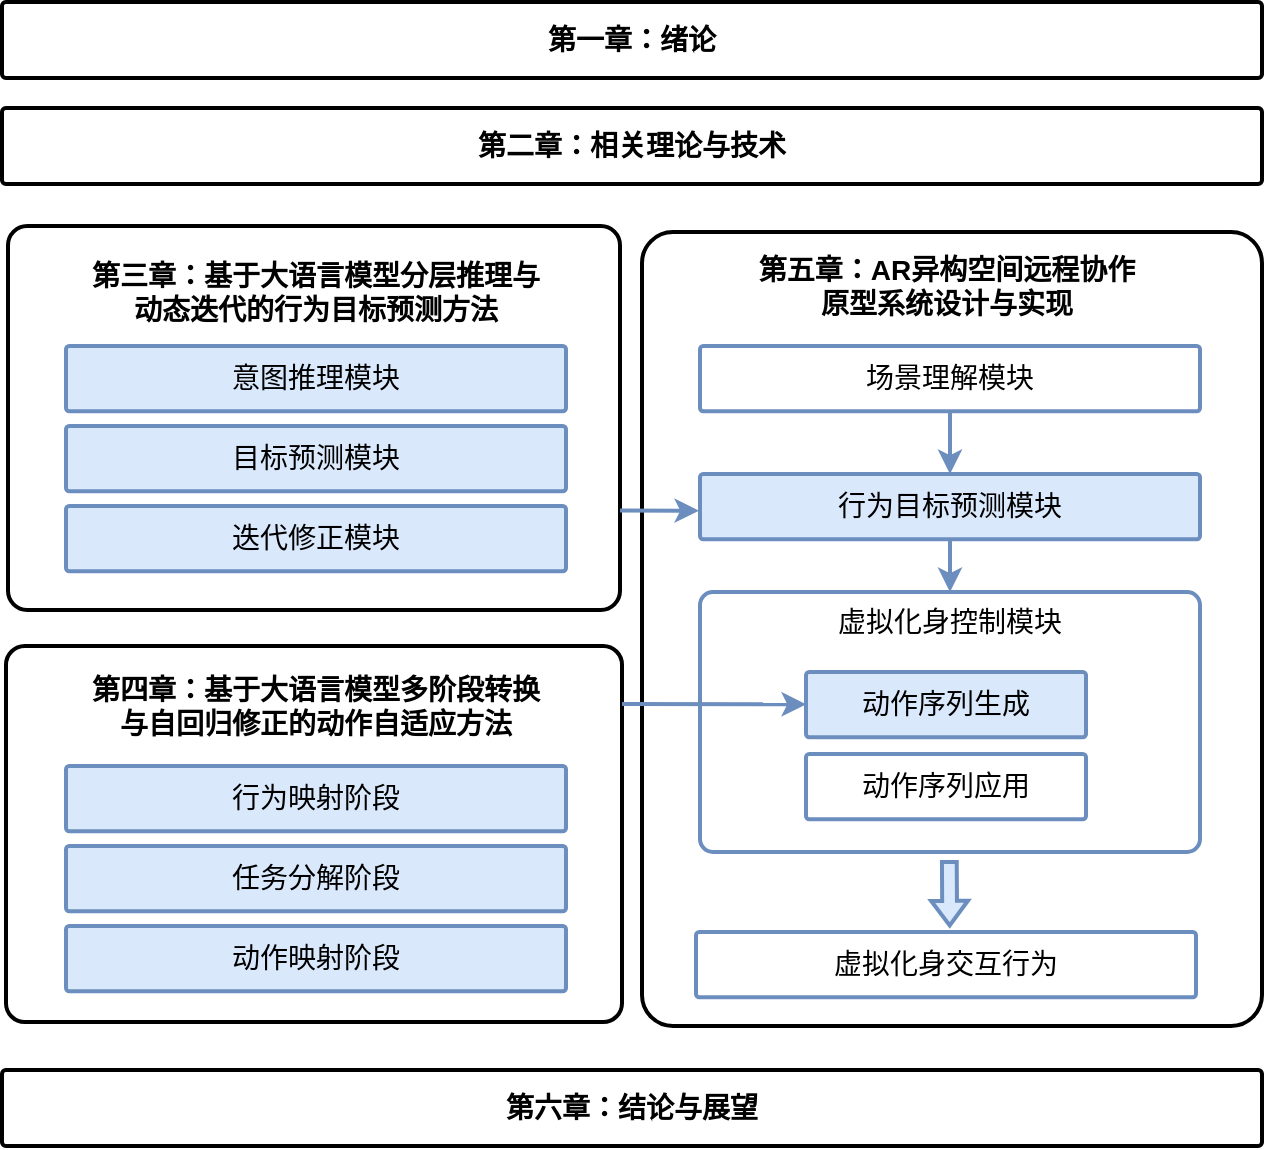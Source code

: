 <mxfile version="26.2.12">
  <diagram name="第 1 页" id="Rp2rsCXFwbFjOdIYdiTL">
    <mxGraphModel dx="2012" dy="1367" grid="1" gridSize="10" guides="1" tooltips="1" connect="1" arrows="1" fold="1" page="1" pageScale="1" pageWidth="827" pageHeight="1169" math="0" shadow="0">
      <root>
        <mxCell id="0" />
        <mxCell id="1" parent="0" />
        <mxCell id="v99l4wf4AxJnUkTAbzBe-2" value="" style="rounded=1;arcSize=5;whiteSpace=wrap;html=1;fillColor=none;strokeWidth=2;" parent="1" vertex="1">
          <mxGeometry x="123" y="228" width="306" height="192" as="geometry" />
        </mxCell>
        <mxCell id="v99l4wf4AxJnUkTAbzBe-4" value="&lt;font style=&quot;font-size: 14px;&quot;&gt;&lt;b style=&quot;&quot;&gt;&lt;span&gt;&lt;br&gt;&lt;span style=&quot;font-family: Helvetica; font-style: normal; font-variant-ligatures: normal; font-variant-caps: normal; letter-spacing: normal; orphans: 2; text-align: center; text-indent: 0px; text-transform: none; widows: 2; word-spacing: 0px; -webkit-text-stroke-width: 0px; white-space: normal; text-decoration-thickness: initial; text-decoration-style: initial; text-decoration-color: initial; float: none; display: inline !important;&quot;&gt;第三章：基于大语言模型分层推理与动态迭代的行为目标预测方法&lt;/span&gt;&lt;/span&gt;&lt;br&gt;&lt;/b&gt;&lt;/font&gt;" style="text;html=1;align=center;verticalAlign=middle;whiteSpace=wrap;rounded=0;fontColor=default;strokeWidth=2;" parent="1" vertex="1">
          <mxGeometry x="161" y="238" width="232" height="30" as="geometry" />
        </mxCell>
        <mxCell id="v99l4wf4AxJnUkTAbzBe-6" value="&lt;font style=&quot;font-size: 14px;&quot;&gt;意图推理模块&lt;/font&gt;" style="rounded=1;arcSize=5;whiteSpace=wrap;html=1;fillColor=#dae8fc;strokeColor=#6c8ebf;strokeWidth=2;" parent="1" vertex="1">
          <mxGeometry x="152" y="288" width="250" height="32.63" as="geometry" />
        </mxCell>
        <mxCell id="v99l4wf4AxJnUkTAbzBe-7" value="&lt;font style=&quot;font-size: 14px;&quot;&gt;目标预测模块&lt;/font&gt;" style="rounded=1;arcSize=5;whiteSpace=wrap;html=1;fillColor=#dae8fc;strokeColor=#6c8ebf;strokeWidth=2;" parent="1" vertex="1">
          <mxGeometry x="152" y="328" width="250" height="32.63" as="geometry" />
        </mxCell>
        <mxCell id="v99l4wf4AxJnUkTAbzBe-8" value="&lt;font style=&quot;font-size: 14px;&quot;&gt;迭代修正模块&lt;/font&gt;" style="rounded=1;arcSize=5;whiteSpace=wrap;html=1;fillColor=#dae8fc;strokeColor=#6c8ebf;strokeWidth=2;" parent="1" vertex="1">
          <mxGeometry x="152" y="368" width="250" height="32.63" as="geometry" />
        </mxCell>
        <mxCell id="v99l4wf4AxJnUkTAbzBe-9" value="" style="rounded=1;arcSize=5;whiteSpace=wrap;html=1;fillColor=none;strokeWidth=2;" parent="1" vertex="1">
          <mxGeometry x="122" y="438" width="308" height="188" as="geometry" />
        </mxCell>
        <mxCell id="v99l4wf4AxJnUkTAbzBe-10" value="&lt;font style=&quot;font-size: 14px;&quot;&gt;&lt;b style=&quot;&quot;&gt;&lt;span&gt;&lt;br&gt;&lt;span style=&quot;font-family: Helvetica; font-style: normal; font-variant-ligatures: normal; font-variant-caps: normal; letter-spacing: normal; orphans: 2; text-align: center; text-indent: 0px; text-transform: none; widows: 2; word-spacing: 0px; -webkit-text-stroke-width: 0px; white-space: normal; text-decoration-thickness: initial; text-decoration-style: initial; text-decoration-color: initial; float: none; display: inline !important;&quot;&gt;第四章：基于大语言模型多阶段转换与自回归修正的动作自适应方法&lt;/span&gt;&lt;/span&gt;&lt;br&gt;&lt;/b&gt;&lt;/font&gt;" style="text;html=1;align=center;verticalAlign=middle;whiteSpace=wrap;rounded=0;fontColor=default;strokeWidth=2;" parent="1" vertex="1">
          <mxGeometry x="158" y="445" width="238" height="30" as="geometry" />
        </mxCell>
        <mxCell id="v99l4wf4AxJnUkTAbzBe-11" value="&lt;font style=&quot;font-size: 14px;&quot;&gt;行为映射阶段&lt;/font&gt;" style="rounded=1;arcSize=5;whiteSpace=wrap;html=1;fillColor=#dae8fc;strokeColor=#6c8ebf;strokeWidth=2;" parent="1" vertex="1">
          <mxGeometry x="152" y="498" width="250" height="32.63" as="geometry" />
        </mxCell>
        <mxCell id="v99l4wf4AxJnUkTAbzBe-12" value="&lt;font style=&quot;font-size: 14px;&quot;&gt;任务分解阶段&lt;/font&gt;" style="rounded=1;arcSize=5;whiteSpace=wrap;html=1;fillColor=#dae8fc;strokeColor=#6c8ebf;strokeWidth=2;" parent="1" vertex="1">
          <mxGeometry x="152" y="538" width="250" height="32.63" as="geometry" />
        </mxCell>
        <mxCell id="v99l4wf4AxJnUkTAbzBe-13" value="&lt;font style=&quot;font-size: 14px;&quot;&gt;动作映射阶段&lt;/font&gt;" style="rounded=1;arcSize=5;whiteSpace=wrap;html=1;fillColor=#dae8fc;strokeColor=#6c8ebf;strokeWidth=2;" parent="1" vertex="1">
          <mxGeometry x="152" y="578" width="250" height="32.63" as="geometry" />
        </mxCell>
        <mxCell id="v99l4wf4AxJnUkTAbzBe-14" value="" style="rounded=1;arcSize=5;whiteSpace=wrap;html=1;fillColor=none;strokeWidth=2;" parent="1" vertex="1">
          <mxGeometry x="440" y="231" width="310" height="397" as="geometry" />
        </mxCell>
        <mxCell id="v99l4wf4AxJnUkTAbzBe-15" value="&lt;font style=&quot;&quot;&gt;&lt;font style=&quot;font-size: 14px;&quot;&gt;&lt;b style=&quot;&quot;&gt;&lt;br&gt;&lt;span style=&quot;font-family: Helvetica; font-style: normal; font-variant-ligatures: normal; font-variant-caps: normal; letter-spacing: normal; orphans: 2; text-align: center; text-indent: 0px; text-transform: none; widows: 2; word-spacing: 0px; -webkit-text-stroke-width: 0px; white-space: normal; text-decoration-thickness: initial; text-decoration-style: initial; text-decoration-color: initial; float: none; display: inline !important;&quot;&gt;第五章：&lt;/span&gt;&lt;/b&gt;&lt;font style=&quot;&quot; face=&quot;Helvetica&quot;&gt;&lt;b style=&quot;&quot;&gt;&lt;span style=&quot;line-height: 120%;&quot; lang=&quot;EN-US&quot;&gt;AR异构空间&lt;/span&gt;&lt;span style=&quot;line-height: 120%;&quot;&gt;远程协作原型系统设计与实现&lt;/span&gt;&lt;/b&gt;&lt;/font&gt;&lt;/font&gt;&lt;b style=&quot;font-size: 14px;&quot;&gt;&lt;br&gt;&lt;/b&gt;&lt;/font&gt;" style="text;html=1;align=center;verticalAlign=middle;whiteSpace=wrap;rounded=0;fontColor=default;strokeWidth=2;" parent="1" vertex="1">
          <mxGeometry x="492.5" y="235" width="199" height="30" as="geometry" />
        </mxCell>
        <mxCell id="v99l4wf4AxJnUkTAbzBe-16" value="&lt;font style=&quot;font-size: 14px;&quot;&gt;场景理解模块&lt;/font&gt;" style="rounded=1;arcSize=5;whiteSpace=wrap;html=1;fillColor=none;strokeColor=#6c8ebf;strokeWidth=2;" parent="1" vertex="1">
          <mxGeometry x="469" y="288" width="250" height="32.63" as="geometry" />
        </mxCell>
        <mxCell id="v99l4wf4AxJnUkTAbzBe-25" value="" style="edgeStyle=orthogonalEdgeStyle;rounded=0;orthogonalLoop=1;jettySize=auto;html=1;entryX=0.5;entryY=0;entryDx=0;entryDy=0;fillColor=#dae8fc;strokeColor=#6c8ebf;strokeWidth=2;" parent="1" source="v99l4wf4AxJnUkTAbzBe-17" target="v99l4wf4AxJnUkTAbzBe-19" edge="1">
          <mxGeometry relative="1" as="geometry" />
        </mxCell>
        <mxCell id="v99l4wf4AxJnUkTAbzBe-17" value="&lt;font style=&quot;font-size: 14px;&quot;&gt;行为目标预测模块&lt;/font&gt;" style="rounded=1;arcSize=5;whiteSpace=wrap;html=1;fillColor=#dae8fc;strokeColor=#6c8ebf;strokeWidth=2;" parent="1" vertex="1">
          <mxGeometry x="469" y="352" width="250" height="32.63" as="geometry" />
        </mxCell>
        <mxCell id="v99l4wf4AxJnUkTAbzBe-18" value="" style="rounded=1;arcSize=5;whiteSpace=wrap;html=1;fillColor=none;strokeColor=#6c8ebf;gradientColor=none;strokeWidth=2;" parent="1" vertex="1">
          <mxGeometry x="469" y="411" width="250" height="130" as="geometry" />
        </mxCell>
        <mxCell id="v99l4wf4AxJnUkTAbzBe-19" value="&lt;span style=&quot;font-size: 14px;&quot;&gt;虚拟化身控制模块&lt;/span&gt;" style="text;html=1;align=center;verticalAlign=middle;whiteSpace=wrap;rounded=0;strokeWidth=2;" parent="1" vertex="1">
          <mxGeometry x="489" y="411" width="210" height="30" as="geometry" />
        </mxCell>
        <mxCell id="v99l4wf4AxJnUkTAbzBe-20" value="&lt;font style=&quot;font-size: 14px;&quot;&gt;动作序列生成&lt;/font&gt;" style="rounded=1;arcSize=5;whiteSpace=wrap;html=1;fillColor=#dae8fc;strokeColor=#6c8ebf;strokeWidth=2;" parent="1" vertex="1">
          <mxGeometry x="522" y="451" width="140" height="32.63" as="geometry" />
        </mxCell>
        <mxCell id="v99l4wf4AxJnUkTAbzBe-21" value="&lt;font style=&quot;font-size: 14px;&quot;&gt;动作序列应用&lt;/font&gt;" style="rounded=1;arcSize=5;whiteSpace=wrap;html=1;fillColor=none;strokeColor=#6c8ebf;strokeWidth=2;" parent="1" vertex="1">
          <mxGeometry x="522" y="492" width="140" height="32.63" as="geometry" />
        </mxCell>
        <mxCell id="v99l4wf4AxJnUkTAbzBe-22" value="" style="shape=flexArrow;endArrow=classic;html=1;rounded=0;width=6.4;endSize=3.416;endWidth=8.96;fillColor=#dae8fc;strokeColor=#6c8ebf;strokeWidth=2;" parent="1" edge="1">
          <mxGeometry width="50" height="50" relative="1" as="geometry">
            <mxPoint x="593.66" y="545" as="sourcePoint" />
            <mxPoint x="593.86" y="578.68" as="targetPoint" />
          </mxGeometry>
        </mxCell>
        <mxCell id="v99l4wf4AxJnUkTAbzBe-26" value="" style="edgeStyle=orthogonalEdgeStyle;rounded=0;orthogonalLoop=1;jettySize=auto;html=1;exitX=0.5;exitY=1;exitDx=0;exitDy=0;fillColor=#dae8fc;strokeColor=#6c8ebf;strokeWidth=2;" parent="1" source="v99l4wf4AxJnUkTAbzBe-16" target="v99l4wf4AxJnUkTAbzBe-17" edge="1">
          <mxGeometry relative="1" as="geometry">
            <mxPoint x="604" y="374" as="sourcePoint" />
            <mxPoint x="604" y="421" as="targetPoint" />
          </mxGeometry>
        </mxCell>
        <mxCell id="v99l4wf4AxJnUkTAbzBe-32" value="&lt;span style=&quot;font-size: 14px;&quot;&gt;虚拟化身交互行为&lt;/span&gt;" style="rounded=1;arcSize=5;whiteSpace=wrap;html=1;fillColor=none;strokeColor=#6c8ebf;strokeWidth=2;" parent="1" vertex="1">
          <mxGeometry x="467" y="581" width="250" height="32.63" as="geometry" />
        </mxCell>
        <mxCell id="ZX3RhRfQPtiYkJysBPXW-1" value="&lt;b style=&quot;font-size: 14px;&quot;&gt;第六章：结论与展望&lt;/b&gt;" style="rounded=1;arcSize=5;whiteSpace=wrap;html=1;fillColor=none;strokeWidth=2;" parent="1" vertex="1">
          <mxGeometry x="120" y="650" width="630" height="38" as="geometry" />
        </mxCell>
        <mxCell id="ZX3RhRfQPtiYkJysBPXW-3" value="&lt;b style=&quot;font-size: 14px;&quot;&gt;第二章：相关理论与技术&lt;/b&gt;" style="rounded=1;arcSize=5;whiteSpace=wrap;html=1;fillColor=none;strokeWidth=2;" parent="1" vertex="1">
          <mxGeometry x="120" y="169" width="630" height="38" as="geometry" />
        </mxCell>
        <mxCell id="ZX3RhRfQPtiYkJysBPXW-4" value="&lt;b style=&quot;font-size: 14px;&quot;&gt;第一章：绪论&lt;/b&gt;" style="rounded=1;arcSize=5;whiteSpace=wrap;html=1;fillColor=none;strokeWidth=2;" parent="1" vertex="1">
          <mxGeometry x="120" y="116" width="630" height="38" as="geometry" />
        </mxCell>
        <mxCell id="LXKdXX4DEX2jBSqxD1To-2" value="" style="endArrow=classic;html=1;rounded=0;exitX=1;exitY=0.741;exitDx=0;exitDy=0;entryX=-0.002;entryY=0.562;entryDx=0;entryDy=0;entryPerimeter=0;exitPerimeter=0;strokeWidth=2;fillColor=#dae8fc;strokeColor=#6c8ebf;" edge="1" parent="1" source="v99l4wf4AxJnUkTAbzBe-2" target="v99l4wf4AxJnUkTAbzBe-17">
          <mxGeometry width="50" height="50" relative="1" as="geometry">
            <mxPoint x="386" y="511" as="sourcePoint" />
            <mxPoint x="436" y="461" as="targetPoint" />
          </mxGeometry>
        </mxCell>
        <mxCell id="LXKdXX4DEX2jBSqxD1To-3" value="" style="endArrow=classic;html=1;rounded=0;strokeWidth=2;fillColor=#dae8fc;strokeColor=#6c8ebf;" edge="1" parent="1" target="v99l4wf4AxJnUkTAbzBe-20">
          <mxGeometry width="50" height="50" relative="1" as="geometry">
            <mxPoint x="430" y="467" as="sourcePoint" />
            <mxPoint x="469" y="467.03" as="targetPoint" />
          </mxGeometry>
        </mxCell>
      </root>
    </mxGraphModel>
  </diagram>
</mxfile>
